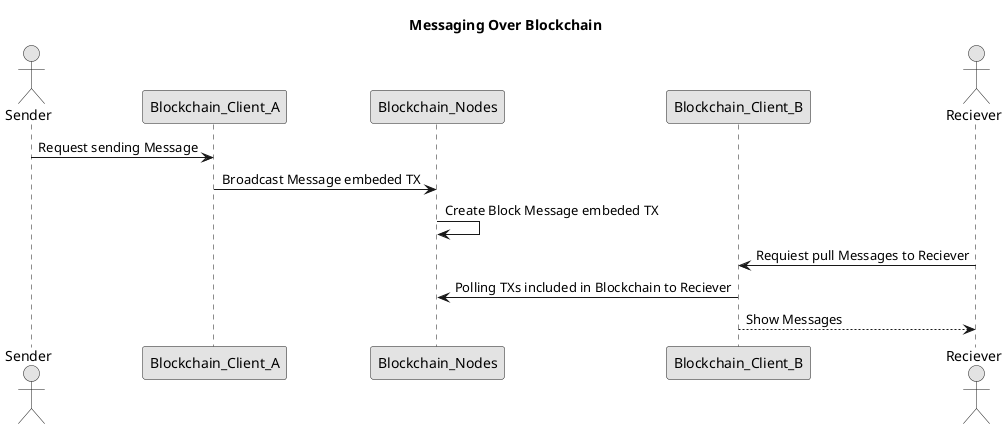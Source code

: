 @startuml
skinparam shadowing false
skinparam monochrome true
title Messaging Over Blockchain

actor Sender
participant Blockchain_Client_A
participant Blockchain_Nodes
participant Blockchain_Client_B
actor Reciever

Sender -> Blockchain_Client_A: Request sending Message
Blockchain_Client_A -> Blockchain_Nodes: Broadcast Message embeded TX
Blockchain_Nodes -> Blockchain_Nodes: Create Block Message embeded TX
Reciever -> Blockchain_Client_B: Requiest pull Messages to Reciever
Blockchain_Client_B -> Blockchain_Nodes: Polling TXs included in Blockchain to Reciever
Blockchain_Client_B --> Reciever: Show Messages
@enduml
